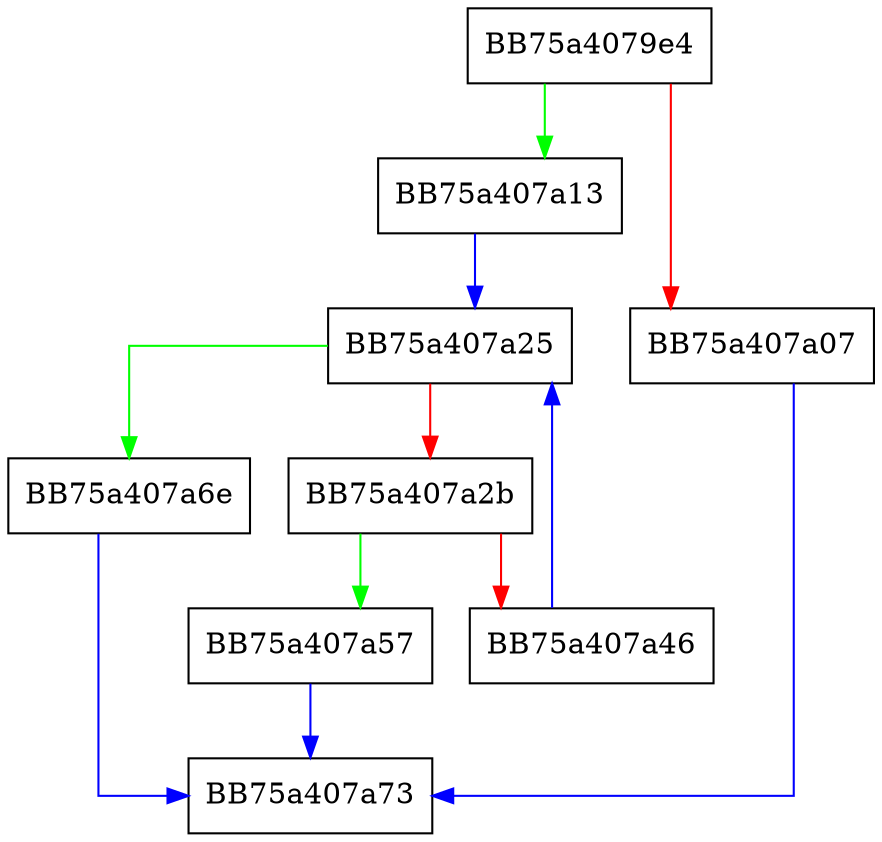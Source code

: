 digraph DynamicDatabaseVarFetch {
  node [shape="box"];
  graph [splines=ortho];
  BB75a4079e4 -> BB75a407a13 [color="green"];
  BB75a4079e4 -> BB75a407a07 [color="red"];
  BB75a407a07 -> BB75a407a73 [color="blue"];
  BB75a407a13 -> BB75a407a25 [color="blue"];
  BB75a407a25 -> BB75a407a6e [color="green"];
  BB75a407a25 -> BB75a407a2b [color="red"];
  BB75a407a2b -> BB75a407a57 [color="green"];
  BB75a407a2b -> BB75a407a46 [color="red"];
  BB75a407a46 -> BB75a407a25 [color="blue"];
  BB75a407a57 -> BB75a407a73 [color="blue"];
  BB75a407a6e -> BB75a407a73 [color="blue"];
}